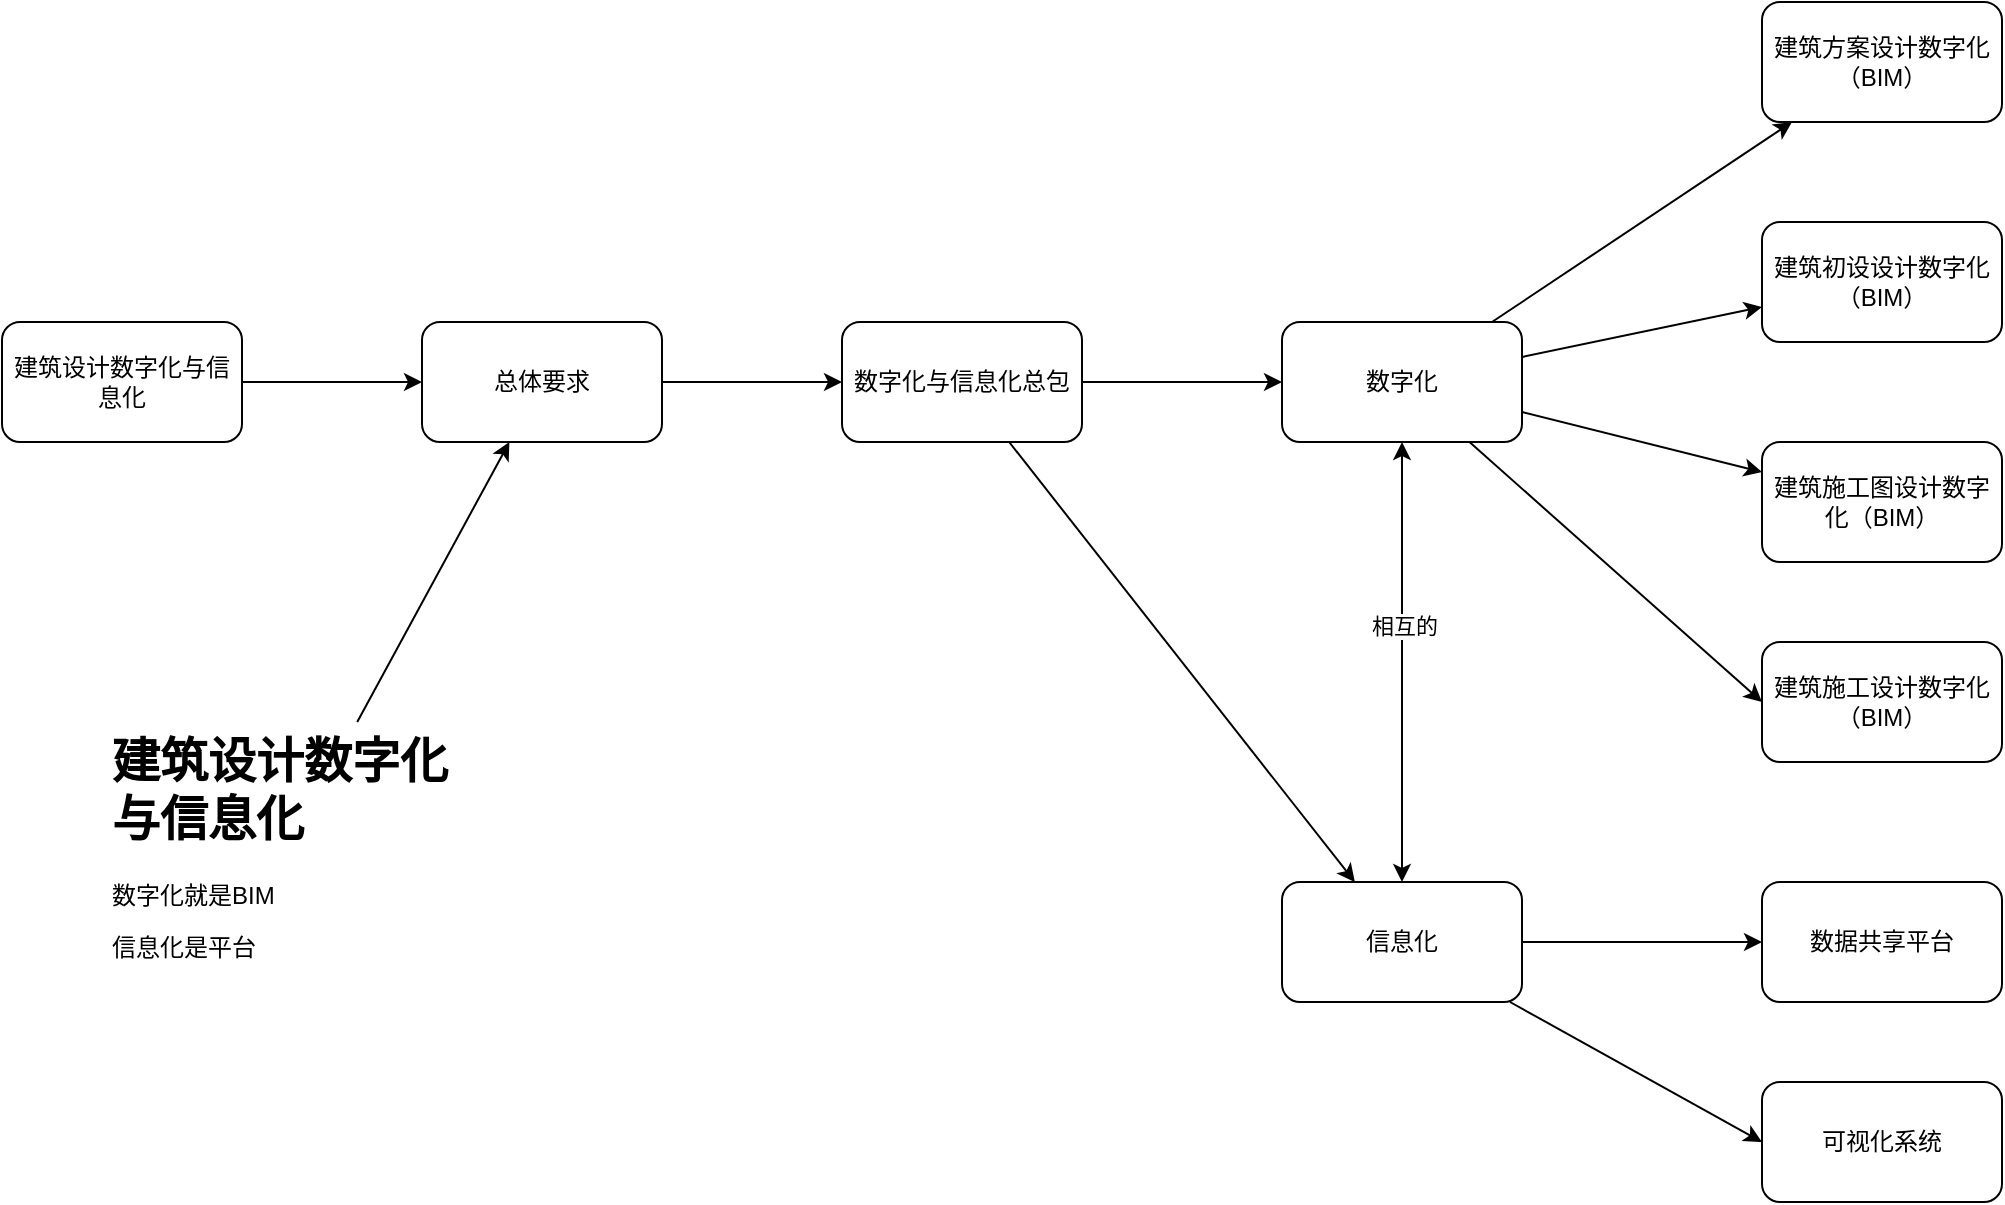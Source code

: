 <mxfile version="23.1.7" type="github">
  <diagram name="第 1 页" id="Farywq133jAkmJhaP7cw">
    <mxGraphModel dx="1434" dy="774" grid="1" gridSize="10" guides="1" tooltips="1" connect="1" arrows="1" fold="1" page="1" pageScale="1" pageWidth="1169" pageHeight="827" math="0" shadow="0">
      <root>
        <mxCell id="0" />
        <mxCell id="1" parent="0" />
        <mxCell id="9B7ypN3GQHfcQZD_DzmT-3" style="edgeStyle=orthogonalEdgeStyle;rounded=0;orthogonalLoop=1;jettySize=auto;html=1;entryX=0;entryY=0.5;entryDx=0;entryDy=0;" edge="1" parent="1" source="9B7ypN3GQHfcQZD_DzmT-1" target="9B7ypN3GQHfcQZD_DzmT-2">
          <mxGeometry relative="1" as="geometry" />
        </mxCell>
        <mxCell id="9B7ypN3GQHfcQZD_DzmT-1" value="建筑设计数字化与信息化" style="rounded=1;whiteSpace=wrap;html=1;" vertex="1" parent="1">
          <mxGeometry y="240" width="120" height="60" as="geometry" />
        </mxCell>
        <mxCell id="9B7ypN3GQHfcQZD_DzmT-27" style="rounded=0;orthogonalLoop=1;jettySize=auto;html=1;entryX=0;entryY=0.5;entryDx=0;entryDy=0;" edge="1" parent="1" source="9B7ypN3GQHfcQZD_DzmT-2" target="9B7ypN3GQHfcQZD_DzmT-26">
          <mxGeometry relative="1" as="geometry" />
        </mxCell>
        <mxCell id="9B7ypN3GQHfcQZD_DzmT-2" value="总体要求" style="rounded=1;whiteSpace=wrap;html=1;" vertex="1" parent="1">
          <mxGeometry x="210" y="240" width="120" height="60" as="geometry" />
        </mxCell>
        <mxCell id="9B7ypN3GQHfcQZD_DzmT-10" style="rounded=0;orthogonalLoop=1;jettySize=auto;html=1;" edge="1" parent="1" source="9B7ypN3GQHfcQZD_DzmT-5" target="9B7ypN3GQHfcQZD_DzmT-9">
          <mxGeometry relative="1" as="geometry" />
        </mxCell>
        <mxCell id="9B7ypN3GQHfcQZD_DzmT-12" style="rounded=0;orthogonalLoop=1;jettySize=auto;html=1;" edge="1" parent="1" source="9B7ypN3GQHfcQZD_DzmT-5" target="9B7ypN3GQHfcQZD_DzmT-11">
          <mxGeometry relative="1" as="geometry" />
        </mxCell>
        <mxCell id="9B7ypN3GQHfcQZD_DzmT-14" style="rounded=0;orthogonalLoop=1;jettySize=auto;html=1;" edge="1" parent="1" source="9B7ypN3GQHfcQZD_DzmT-5" target="9B7ypN3GQHfcQZD_DzmT-13">
          <mxGeometry relative="1" as="geometry" />
        </mxCell>
        <mxCell id="9B7ypN3GQHfcQZD_DzmT-16" style="rounded=0;orthogonalLoop=1;jettySize=auto;html=1;entryX=0;entryY=0.5;entryDx=0;entryDy=0;" edge="1" parent="1" source="9B7ypN3GQHfcQZD_DzmT-5" target="9B7ypN3GQHfcQZD_DzmT-15">
          <mxGeometry relative="1" as="geometry" />
        </mxCell>
        <mxCell id="9B7ypN3GQHfcQZD_DzmT-5" value="数字化" style="rounded=1;whiteSpace=wrap;html=1;" vertex="1" parent="1">
          <mxGeometry x="640" y="240" width="120" height="60" as="geometry" />
        </mxCell>
        <mxCell id="9B7ypN3GQHfcQZD_DzmT-8" style="rounded=0;orthogonalLoop=1;jettySize=auto;html=1;" edge="1" parent="1" source="9B7ypN3GQHfcQZD_DzmT-7" target="9B7ypN3GQHfcQZD_DzmT-2">
          <mxGeometry relative="1" as="geometry" />
        </mxCell>
        <mxCell id="9B7ypN3GQHfcQZD_DzmT-7" value="&lt;h1&gt;建筑设计数字化与信息化&lt;/h1&gt;&lt;p&gt;数字化就是BIM&lt;/p&gt;&lt;p&gt;信息化是平台&lt;br&gt;&lt;/p&gt;" style="text;html=1;spacing=5;spacingTop=-20;whiteSpace=wrap;overflow=hidden;rounded=0;" vertex="1" parent="1">
          <mxGeometry x="50" y="440" width="190" height="120" as="geometry" />
        </mxCell>
        <mxCell id="9B7ypN3GQHfcQZD_DzmT-9" value="建筑方案设计数字化（BIM）" style="rounded=1;whiteSpace=wrap;html=1;" vertex="1" parent="1">
          <mxGeometry x="880" y="80" width="120" height="60" as="geometry" />
        </mxCell>
        <mxCell id="9B7ypN3GQHfcQZD_DzmT-11" value="建筑初设设计数字化（BIM）" style="rounded=1;whiteSpace=wrap;html=1;" vertex="1" parent="1">
          <mxGeometry x="880" y="190" width="120" height="60" as="geometry" />
        </mxCell>
        <mxCell id="9B7ypN3GQHfcQZD_DzmT-13" value="建筑施工图设计数字化（BIM）" style="rounded=1;whiteSpace=wrap;html=1;" vertex="1" parent="1">
          <mxGeometry x="880" y="300" width="120" height="60" as="geometry" />
        </mxCell>
        <mxCell id="9B7ypN3GQHfcQZD_DzmT-15" value="建筑施工设计数字化（BIM）" style="rounded=1;whiteSpace=wrap;html=1;" vertex="1" parent="1">
          <mxGeometry x="880" y="400" width="120" height="60" as="geometry" />
        </mxCell>
        <mxCell id="9B7ypN3GQHfcQZD_DzmT-19" style="edgeStyle=orthogonalEdgeStyle;rounded=0;orthogonalLoop=1;jettySize=auto;html=1;entryX=0.5;entryY=1;entryDx=0;entryDy=0;startArrow=classic;startFill=1;" edge="1" parent="1" source="9B7ypN3GQHfcQZD_DzmT-17" target="9B7ypN3GQHfcQZD_DzmT-5">
          <mxGeometry relative="1" as="geometry" />
        </mxCell>
        <mxCell id="9B7ypN3GQHfcQZD_DzmT-20" value="相互的" style="edgeLabel;html=1;align=center;verticalAlign=middle;resizable=0;points=[];" vertex="1" connectable="0" parent="9B7ypN3GQHfcQZD_DzmT-19">
          <mxGeometry x="0.164" y="-1" relative="1" as="geometry">
            <mxPoint as="offset" />
          </mxGeometry>
        </mxCell>
        <mxCell id="9B7ypN3GQHfcQZD_DzmT-22" style="edgeStyle=orthogonalEdgeStyle;rounded=0;orthogonalLoop=1;jettySize=auto;html=1;" edge="1" parent="1" source="9B7ypN3GQHfcQZD_DzmT-17" target="9B7ypN3GQHfcQZD_DzmT-21">
          <mxGeometry relative="1" as="geometry" />
        </mxCell>
        <mxCell id="9B7ypN3GQHfcQZD_DzmT-24" style="rounded=0;orthogonalLoop=1;jettySize=auto;html=1;entryX=0;entryY=0.5;entryDx=0;entryDy=0;" edge="1" parent="1" source="9B7ypN3GQHfcQZD_DzmT-17" target="9B7ypN3GQHfcQZD_DzmT-23">
          <mxGeometry relative="1" as="geometry" />
        </mxCell>
        <mxCell id="9B7ypN3GQHfcQZD_DzmT-17" value="信息化" style="rounded=1;whiteSpace=wrap;html=1;" vertex="1" parent="1">
          <mxGeometry x="640" y="520" width="120" height="60" as="geometry" />
        </mxCell>
        <mxCell id="9B7ypN3GQHfcQZD_DzmT-21" value="数据共享平台" style="rounded=1;whiteSpace=wrap;html=1;" vertex="1" parent="1">
          <mxGeometry x="880" y="520" width="120" height="60" as="geometry" />
        </mxCell>
        <mxCell id="9B7ypN3GQHfcQZD_DzmT-23" value="可视化系统" style="rounded=1;whiteSpace=wrap;html=1;" vertex="1" parent="1">
          <mxGeometry x="880" y="620" width="120" height="60" as="geometry" />
        </mxCell>
        <mxCell id="9B7ypN3GQHfcQZD_DzmT-28" style="rounded=0;orthogonalLoop=1;jettySize=auto;html=1;" edge="1" parent="1" source="9B7ypN3GQHfcQZD_DzmT-26" target="9B7ypN3GQHfcQZD_DzmT-5">
          <mxGeometry relative="1" as="geometry" />
        </mxCell>
        <mxCell id="9B7ypN3GQHfcQZD_DzmT-29" style="rounded=0;orthogonalLoop=1;jettySize=auto;html=1;" edge="1" parent="1" source="9B7ypN3GQHfcQZD_DzmT-26" target="9B7ypN3GQHfcQZD_DzmT-17">
          <mxGeometry relative="1" as="geometry" />
        </mxCell>
        <mxCell id="9B7ypN3GQHfcQZD_DzmT-26" value="数字化与信息化总包" style="rounded=1;whiteSpace=wrap;html=1;" vertex="1" parent="1">
          <mxGeometry x="420" y="240" width="120" height="60" as="geometry" />
        </mxCell>
      </root>
    </mxGraphModel>
  </diagram>
</mxfile>
